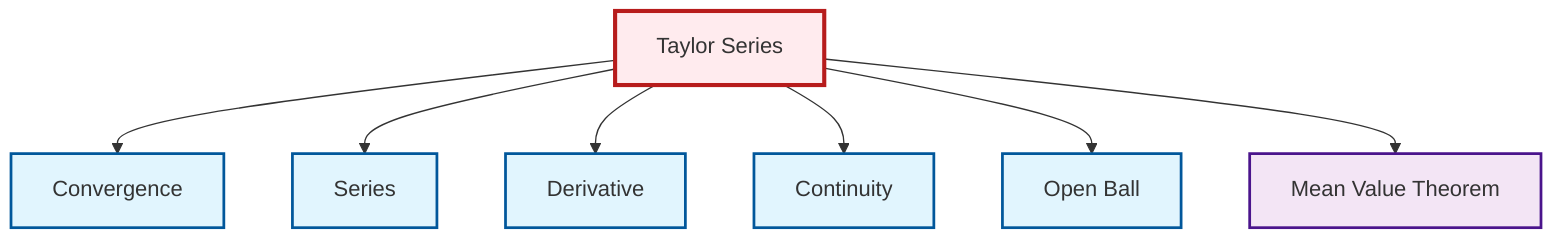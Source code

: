 graph TD
    classDef definition fill:#e1f5fe,stroke:#01579b,stroke-width:2px
    classDef theorem fill:#f3e5f5,stroke:#4a148c,stroke-width:2px
    classDef axiom fill:#fff3e0,stroke:#e65100,stroke-width:2px
    classDef example fill:#e8f5e9,stroke:#1b5e20,stroke-width:2px
    classDef current fill:#ffebee,stroke:#b71c1c,stroke-width:3px
    def-open-ball["Open Ball"]:::definition
    def-continuity["Continuity"]:::definition
    def-derivative["Derivative"]:::definition
    thm-mean-value["Mean Value Theorem"]:::theorem
    def-series["Series"]:::definition
    def-convergence["Convergence"]:::definition
    thm-taylor-series["Taylor Series"]:::theorem
    thm-taylor-series --> def-convergence
    thm-taylor-series --> def-series
    thm-taylor-series --> def-derivative
    thm-taylor-series --> def-continuity
    thm-taylor-series --> def-open-ball
    thm-taylor-series --> thm-mean-value
    class thm-taylor-series current